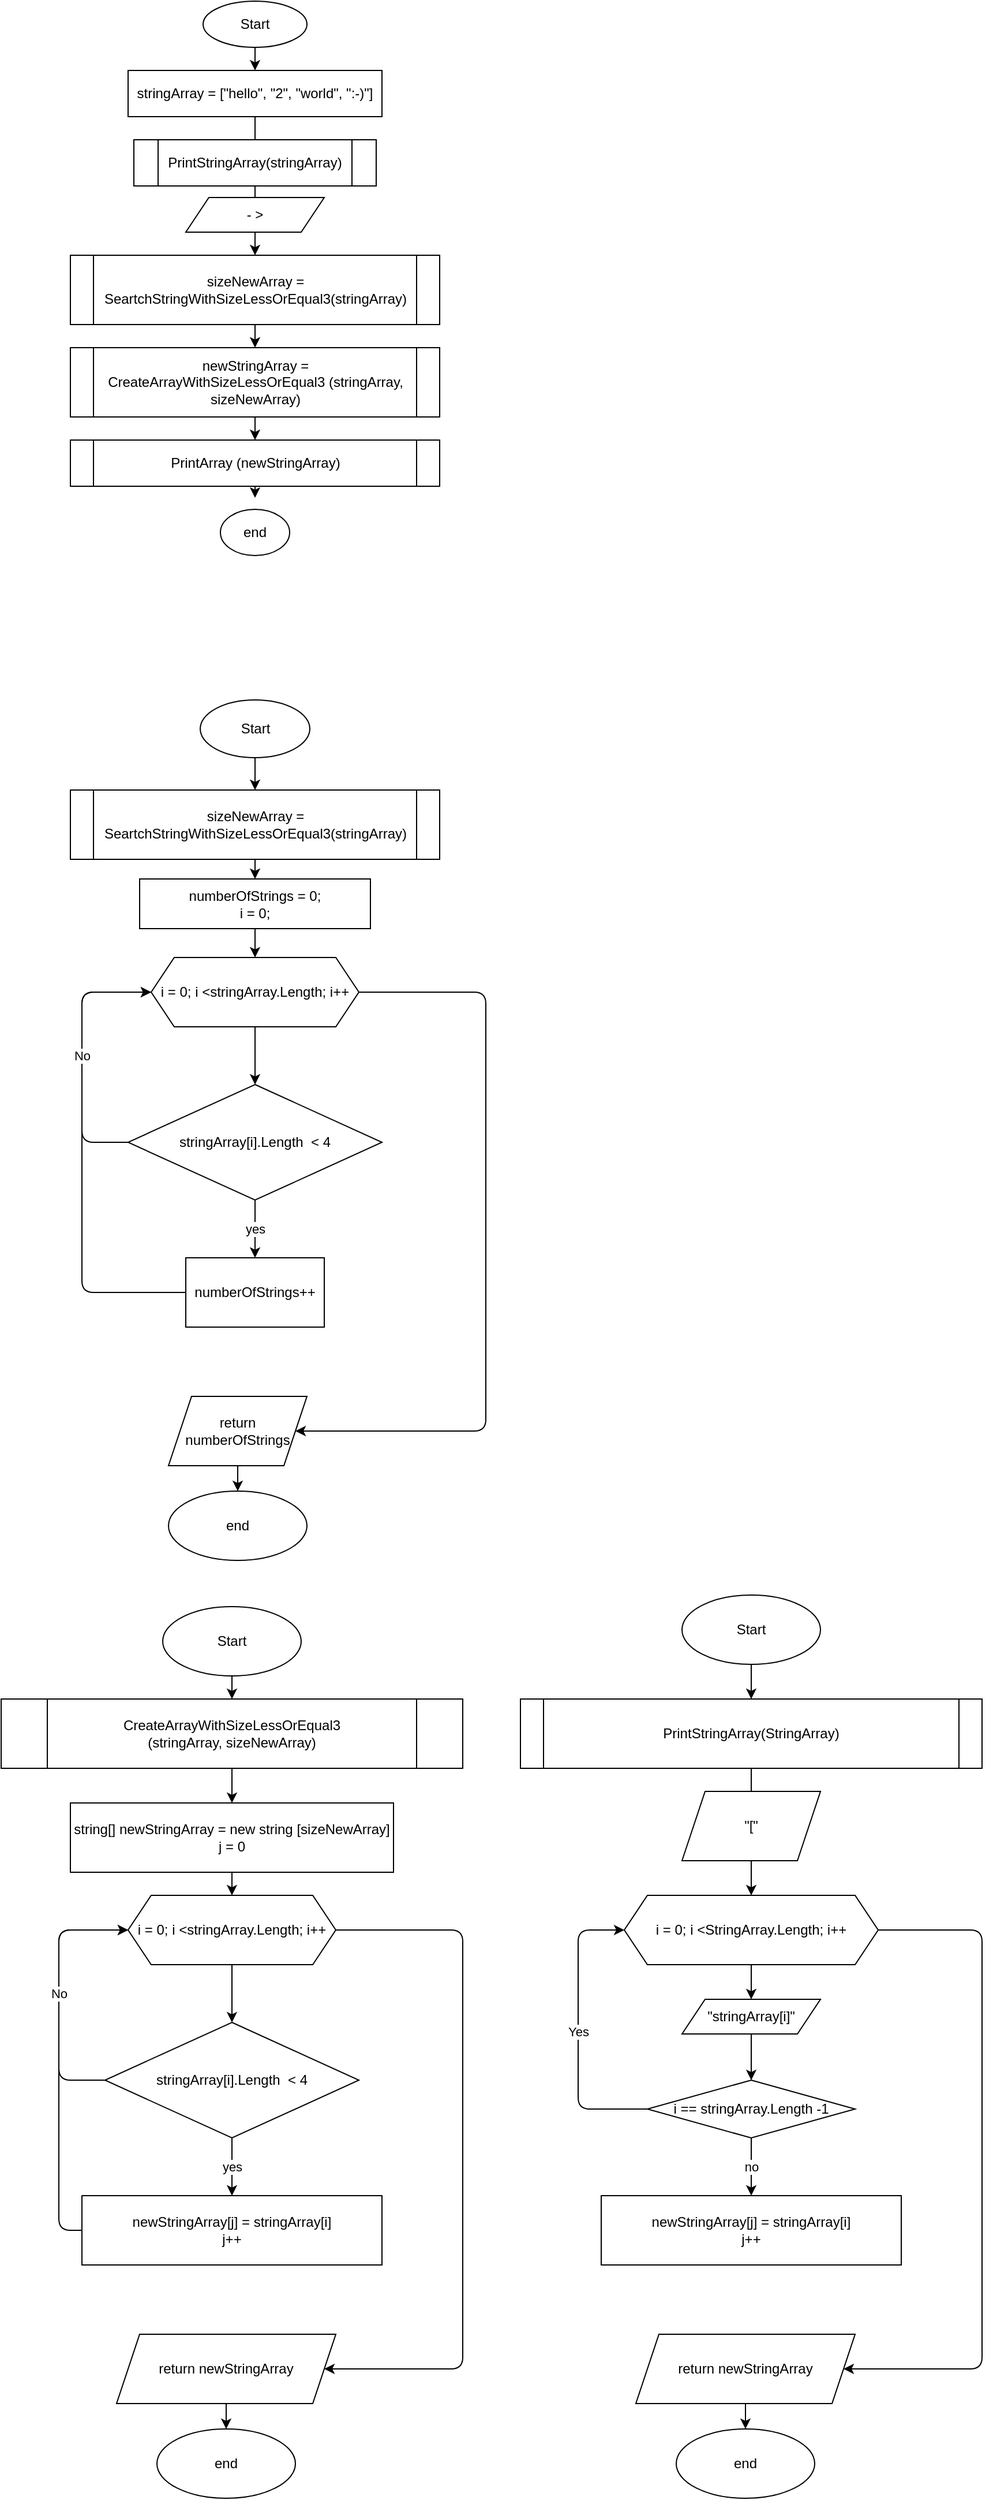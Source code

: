 <mxfile>
    <diagram id="iC0JJr8HZw7UeFh9X2iT" name="Страница 1">
        <mxGraphModel dx="1316" dy="1696" grid="1" gridSize="10" guides="1" tooltips="1" connect="1" arrows="1" fold="1" page="1" pageScale="1" pageWidth="827" pageHeight="1169" math="0" shadow="0">
            <root>
                <mxCell id="0"/>
                <mxCell id="1" parent="0"/>
                <mxCell id="6" value="" style="edgeStyle=none;html=1;" parent="1" source="2" target="5" edge="1">
                    <mxGeometry relative="1" as="geometry"/>
                </mxCell>
                <mxCell id="2" value="Start" style="ellipse;whiteSpace=wrap;html=1;" parent="1" vertex="1">
                    <mxGeometry x="115" y="-20" width="90" height="40" as="geometry"/>
                </mxCell>
                <mxCell id="8" value="" style="edgeStyle=none;html=1;startArrow=none;" parent="1" source="93" target="7" edge="1">
                    <mxGeometry relative="1" as="geometry"/>
                </mxCell>
                <mxCell id="5" value="stringArray = [&quot;hello&quot;, &quot;2&quot;, &quot;world&quot;, &quot;:-)&quot;]" style="whiteSpace=wrap;html=1;" parent="1" vertex="1">
                    <mxGeometry x="50" y="40" width="220" height="40" as="geometry"/>
                </mxCell>
                <mxCell id="14" value="" style="edgeStyle=none;html=1;entryX=0.5;entryY=0;entryDx=0;entryDy=0;" parent="1" source="7" target="33" edge="1">
                    <mxGeometry relative="1" as="geometry">
                        <mxPoint x="146.923" y="260" as="targetPoint"/>
                    </mxGeometry>
                </mxCell>
                <mxCell id="7" value="sizeNewArray = SeartchStringWithSizeLessOrEqual3(stringArray)" style="shape=process;whiteSpace=wrap;html=1;backgroundOutline=1;size=0.062;" parent="1" vertex="1">
                    <mxGeometry y="200" width="320" height="60" as="geometry"/>
                </mxCell>
                <mxCell id="12" value="" style="edgeStyle=none;html=1;" parent="1" source="10" target="11" edge="1">
                    <mxGeometry relative="1" as="geometry"/>
                </mxCell>
                <mxCell id="10" value="sizeNewArray = SeartchStringWithSizeLessOrEqual3(stringArray)" style="shape=process;whiteSpace=wrap;html=1;backgroundOutline=1;size=0.062;" parent="1" vertex="1">
                    <mxGeometry y="663" width="320" height="60" as="geometry"/>
                </mxCell>
                <mxCell id="11" value="numberOfStrings = 0;&lt;br&gt;i = 0;" style="whiteSpace=wrap;html=1;" parent="1" vertex="1">
                    <mxGeometry x="60" y="740" width="200" height="43" as="geometry"/>
                </mxCell>
                <mxCell id="19" value="" style="edgeStyle=none;html=1;exitX=0.5;exitY=1;exitDx=0;exitDy=0;" edge="1" parent="1" source="11" target="18">
                    <mxGeometry relative="1" as="geometry">
                        <mxPoint x="160" y="888" as="sourcePoint"/>
                    </mxGeometry>
                </mxCell>
                <mxCell id="21" value="" style="edgeStyle=none;html=1;" edge="1" parent="1" source="18" target="20">
                    <mxGeometry relative="1" as="geometry"/>
                </mxCell>
                <mxCell id="31" style="edgeStyle=none;html=1;" edge="1" parent="1" target="32">
                    <mxGeometry relative="1" as="geometry">
                        <mxPoint x="241" y="1218" as="targetPoint"/>
                        <mxPoint x="250" y="838" as="sourcePoint"/>
                        <Array as="points">
                            <mxPoint x="360" y="838"/>
                            <mxPoint x="360" y="1218"/>
                        </Array>
                    </mxGeometry>
                </mxCell>
                <mxCell id="18" value="i = 0; i &amp;lt;stringArray.Length; i++" style="shape=hexagon;perimeter=hexagonPerimeter2;whiteSpace=wrap;html=1;fixedSize=1;" vertex="1" parent="1">
                    <mxGeometry x="70" y="808" width="180" height="60" as="geometry"/>
                </mxCell>
                <mxCell id="20" value="stringArray[i].Length&amp;nbsp; &amp;lt; 4" style="rhombus;whiteSpace=wrap;html=1;" vertex="1" parent="1">
                    <mxGeometry x="50" y="918" width="220" height="100" as="geometry"/>
                </mxCell>
                <mxCell id="30" style="edgeStyle=none;html=1;" edge="1" parent="1" source="22">
                    <mxGeometry relative="1" as="geometry">
                        <mxPoint x="70" y="838" as="targetPoint"/>
                        <Array as="points">
                            <mxPoint x="10" y="1098"/>
                            <mxPoint x="10" y="838"/>
                        </Array>
                    </mxGeometry>
                </mxCell>
                <mxCell id="22" value="numberOfStrings++" style="whiteSpace=wrap;html=1;" vertex="1" parent="1">
                    <mxGeometry x="100" y="1068" width="120" height="60" as="geometry"/>
                </mxCell>
                <mxCell id="25" value="" style="endArrow=classic;html=1;entryX=0.5;entryY=0;entryDx=0;entryDy=0;exitX=0.5;exitY=1;exitDx=0;exitDy=0;" edge="1" parent="1" source="20" target="22">
                    <mxGeometry relative="1" as="geometry">
                        <mxPoint x="110" y="1028" as="sourcePoint"/>
                        <mxPoint x="210" y="1028" as="targetPoint"/>
                    </mxGeometry>
                </mxCell>
                <mxCell id="26" value="yes" style="edgeLabel;resizable=0;html=1;align=center;verticalAlign=middle;" connectable="0" vertex="1" parent="25">
                    <mxGeometry relative="1" as="geometry"/>
                </mxCell>
                <mxCell id="28" value="" style="endArrow=classic;html=1;entryX=0;entryY=0.5;entryDx=0;entryDy=0;exitX=0;exitY=0.5;exitDx=0;exitDy=0;" edge="1" parent="1" source="20" target="18">
                    <mxGeometry relative="1" as="geometry">
                        <mxPoint x="90" y="908" as="sourcePoint"/>
                        <mxPoint x="220" y="898" as="targetPoint"/>
                        <Array as="points">
                            <mxPoint x="10" y="968"/>
                            <mxPoint x="10" y="918"/>
                            <mxPoint x="10" y="838"/>
                        </Array>
                    </mxGeometry>
                </mxCell>
                <mxCell id="29" value="No" style="edgeLabel;resizable=0;html=1;align=center;verticalAlign=middle;" connectable="0" vertex="1" parent="28">
                    <mxGeometry relative="1" as="geometry"/>
                </mxCell>
                <mxCell id="44" value="" style="edgeStyle=none;html=1;" edge="1" parent="1" source="32" target="43">
                    <mxGeometry relative="1" as="geometry"/>
                </mxCell>
                <mxCell id="32" value="return numberOfStrings" style="shape=parallelogram;perimeter=parallelogramPerimeter;whiteSpace=wrap;html=1;fixedSize=1;" vertex="1" parent="1">
                    <mxGeometry x="85" y="1188" width="120" height="60" as="geometry"/>
                </mxCell>
                <mxCell id="37" value="" style="edgeStyle=none;html=1;" edge="1" parent="1" source="33" target="36">
                    <mxGeometry relative="1" as="geometry"/>
                </mxCell>
                <mxCell id="33" value="&lt;span&gt;newStringArray = CreateArrayWithSizeLessOrEqual3 (stringArray, sizeNewArray)&lt;/span&gt;" style="shape=process;whiteSpace=wrap;html=1;backgroundOutline=1;size=0.062;" vertex="1" parent="1">
                    <mxGeometry y="280" width="320" height="60" as="geometry"/>
                </mxCell>
                <mxCell id="40" value="" style="edgeStyle=none;html=1;" edge="1" parent="1" source="36">
                    <mxGeometry relative="1" as="geometry">
                        <mxPoint x="160" y="410" as="targetPoint"/>
                    </mxGeometry>
                </mxCell>
                <mxCell id="36" value="PrintArray (newStringArray)" style="shape=process;whiteSpace=wrap;html=1;backgroundOutline=1;size=0.062;" vertex="1" parent="1">
                    <mxGeometry y="360" width="320" height="40" as="geometry"/>
                </mxCell>
                <mxCell id="39" value="end" style="ellipse;whiteSpace=wrap;html=1;" vertex="1" parent="1">
                    <mxGeometry x="130" y="420" width="60" height="40" as="geometry"/>
                </mxCell>
                <mxCell id="42" value="" style="edgeStyle=none;html=1;" edge="1" parent="1" source="41" target="10">
                    <mxGeometry relative="1" as="geometry">
                        <mxPoint x="160" y="660" as="targetPoint"/>
                    </mxGeometry>
                </mxCell>
                <mxCell id="41" value="Start" style="ellipse;whiteSpace=wrap;html=1;" vertex="1" parent="1">
                    <mxGeometry x="112.5" y="585" width="95" height="50" as="geometry"/>
                </mxCell>
                <mxCell id="43" value="end" style="ellipse;whiteSpace=wrap;html=1;" vertex="1" parent="1">
                    <mxGeometry x="85" y="1270" width="120" height="60" as="geometry"/>
                </mxCell>
                <mxCell id="47" value="" style="edgeStyle=none;html=1;" edge="1" parent="1" source="45" target="46">
                    <mxGeometry relative="1" as="geometry"/>
                </mxCell>
                <mxCell id="45" value="Start" style="ellipse;whiteSpace=wrap;html=1;" vertex="1" parent="1">
                    <mxGeometry x="80" y="1370" width="120" height="60" as="geometry"/>
                </mxCell>
                <mxCell id="49" value="" style="edgeStyle=none;html=1;" edge="1" parent="1" source="46" target="48">
                    <mxGeometry relative="1" as="geometry"/>
                </mxCell>
                <mxCell id="46" value="&lt;span&gt;CreateArrayWithSizeLessOrEqual3 &lt;br&gt;(stringArray, sizeNewArray)&lt;/span&gt;" style="shape=process;whiteSpace=wrap;html=1;backgroundOutline=1;" vertex="1" parent="1">
                    <mxGeometry x="-60" y="1450" width="400" height="60" as="geometry"/>
                </mxCell>
                <mxCell id="61" value="" style="edgeStyle=none;html=1;" edge="1" parent="1" source="48" target="52">
                    <mxGeometry relative="1" as="geometry"/>
                </mxCell>
                <mxCell id="48" value="string[] newStringArray = new string [sizeNewArray]&lt;br&gt;j = 0" style="whiteSpace=wrap;html=1;" vertex="1" parent="1">
                    <mxGeometry y="1540" width="280" height="60" as="geometry"/>
                </mxCell>
                <mxCell id="50" value="" style="edgeStyle=none;html=1;" edge="1" parent="1" source="52" target="53">
                    <mxGeometry relative="1" as="geometry"/>
                </mxCell>
                <mxCell id="51" style="edgeStyle=none;html=1;" edge="1" parent="1" target="60">
                    <mxGeometry relative="1" as="geometry">
                        <mxPoint x="221" y="2030" as="targetPoint"/>
                        <mxPoint x="230" y="1650" as="sourcePoint"/>
                        <Array as="points">
                            <mxPoint x="340" y="1650"/>
                            <mxPoint x="340" y="2030"/>
                        </Array>
                    </mxGeometry>
                </mxCell>
                <mxCell id="52" value="i = 0; i &amp;lt;stringArray.Length; i++" style="shape=hexagon;perimeter=hexagonPerimeter2;whiteSpace=wrap;html=1;fixedSize=1;" vertex="1" parent="1">
                    <mxGeometry x="50" y="1620" width="180" height="60" as="geometry"/>
                </mxCell>
                <mxCell id="53" value="stringArray[i].Length&amp;nbsp; &amp;lt; 4" style="rhombus;whiteSpace=wrap;html=1;" vertex="1" parent="1">
                    <mxGeometry x="30" y="1730" width="220" height="100" as="geometry"/>
                </mxCell>
                <mxCell id="54" style="edgeStyle=none;html=1;" edge="1" parent="1" source="55">
                    <mxGeometry relative="1" as="geometry">
                        <mxPoint x="50" y="1650" as="targetPoint"/>
                        <Array as="points">
                            <mxPoint x="-10" y="1910"/>
                            <mxPoint x="-10" y="1650"/>
                        </Array>
                    </mxGeometry>
                </mxCell>
                <mxCell id="55" value="newStringArray[j] = stringArray[i]&lt;br&gt;j++" style="whiteSpace=wrap;html=1;" vertex="1" parent="1">
                    <mxGeometry x="10" y="1880" width="260" height="60" as="geometry"/>
                </mxCell>
                <mxCell id="56" value="" style="endArrow=classic;html=1;entryX=0.5;entryY=0;entryDx=0;entryDy=0;exitX=0.5;exitY=1;exitDx=0;exitDy=0;" edge="1" parent="1" source="53" target="55">
                    <mxGeometry relative="1" as="geometry">
                        <mxPoint x="90" y="1840" as="sourcePoint"/>
                        <mxPoint x="190" y="1840" as="targetPoint"/>
                    </mxGeometry>
                </mxCell>
                <mxCell id="57" value="yes" style="edgeLabel;resizable=0;html=1;align=center;verticalAlign=middle;" connectable="0" vertex="1" parent="56">
                    <mxGeometry relative="1" as="geometry"/>
                </mxCell>
                <mxCell id="58" value="" style="endArrow=classic;html=1;entryX=0;entryY=0.5;entryDx=0;entryDy=0;exitX=0;exitY=0.5;exitDx=0;exitDy=0;" edge="1" parent="1" source="53" target="52">
                    <mxGeometry relative="1" as="geometry">
                        <mxPoint x="70" y="1720" as="sourcePoint"/>
                        <mxPoint x="200" y="1710" as="targetPoint"/>
                        <Array as="points">
                            <mxPoint x="-10" y="1780"/>
                            <mxPoint x="-10" y="1730"/>
                            <mxPoint x="-10" y="1650"/>
                        </Array>
                    </mxGeometry>
                </mxCell>
                <mxCell id="59" value="No" style="edgeLabel;resizable=0;html=1;align=center;verticalAlign=middle;" connectable="0" vertex="1" parent="58">
                    <mxGeometry relative="1" as="geometry"/>
                </mxCell>
                <mxCell id="60" value="return newStringArray" style="shape=parallelogram;perimeter=parallelogramPerimeter;whiteSpace=wrap;html=1;fixedSize=1;" vertex="1" parent="1">
                    <mxGeometry x="40" y="2000" width="190" height="60" as="geometry"/>
                </mxCell>
                <mxCell id="62" value="" style="edgeStyle=none;html=1;" edge="1" parent="1" target="63">
                    <mxGeometry relative="1" as="geometry">
                        <mxPoint x="135" y="2060" as="sourcePoint"/>
                    </mxGeometry>
                </mxCell>
                <mxCell id="63" value="end" style="ellipse;whiteSpace=wrap;html=1;" vertex="1" parent="1">
                    <mxGeometry x="75" y="2082" width="120" height="60" as="geometry"/>
                </mxCell>
                <mxCell id="64" value="" style="edgeStyle=none;html=1;" edge="1" parent="1" source="65" target="67">
                    <mxGeometry relative="1" as="geometry"/>
                </mxCell>
                <mxCell id="65" value="Start" style="ellipse;whiteSpace=wrap;html=1;" vertex="1" parent="1">
                    <mxGeometry x="530" y="1360" width="120" height="60" as="geometry"/>
                </mxCell>
                <mxCell id="66" value="" style="edgeStyle=none;html=1;entryX=0.5;entryY=0;entryDx=0;entryDy=0;startArrow=none;" edge="1" parent="1" source="83" target="72">
                    <mxGeometry relative="1" as="geometry">
                        <mxPoint x="590" y="1540" as="targetPoint"/>
                    </mxGeometry>
                </mxCell>
                <mxCell id="67" value="PrintStringArray(StringArray)" style="shape=process;whiteSpace=wrap;html=1;backgroundOutline=1;size=0.05;" vertex="1" parent="1">
                    <mxGeometry x="390" y="1450" width="400" height="60" as="geometry"/>
                </mxCell>
                <mxCell id="70" value="" style="edgeStyle=none;html=1;startArrow=none;" edge="1" parent="1" source="85" target="73">
                    <mxGeometry relative="1" as="geometry"/>
                </mxCell>
                <mxCell id="71" style="edgeStyle=none;html=1;" edge="1" parent="1" target="80">
                    <mxGeometry relative="1" as="geometry">
                        <mxPoint x="671" y="2030" as="targetPoint"/>
                        <mxPoint x="680" y="1650" as="sourcePoint"/>
                        <Array as="points">
                            <mxPoint x="790" y="1650"/>
                            <mxPoint x="790" y="2030"/>
                        </Array>
                    </mxGeometry>
                </mxCell>
                <mxCell id="95" value="" style="edgeStyle=none;html=1;" edge="1" parent="1" source="72" target="85">
                    <mxGeometry relative="1" as="geometry"/>
                </mxCell>
                <mxCell id="72" value="i = 0; i &amp;lt;StringArray.Length; i++" style="shape=hexagon;perimeter=hexagonPerimeter2;whiteSpace=wrap;html=1;fixedSize=1;" vertex="1" parent="1">
                    <mxGeometry x="480" y="1620" width="220" height="60" as="geometry"/>
                </mxCell>
                <mxCell id="73" value="i == stringArray.Length -1" style="rhombus;whiteSpace=wrap;html=1;" vertex="1" parent="1">
                    <mxGeometry x="500" y="1780" width="180" height="50" as="geometry"/>
                </mxCell>
                <mxCell id="75" value="newStringArray[j] = stringArray[i]&lt;br&gt;j++" style="whiteSpace=wrap;html=1;" vertex="1" parent="1">
                    <mxGeometry x="460" y="1880" width="260" height="60" as="geometry"/>
                </mxCell>
                <mxCell id="76" value="" style="endArrow=classic;html=1;entryX=0.5;entryY=0;entryDx=0;entryDy=0;exitX=0.5;exitY=1;exitDx=0;exitDy=0;" edge="1" parent="1" source="73" target="75">
                    <mxGeometry relative="1" as="geometry">
                        <mxPoint x="540" y="1840" as="sourcePoint"/>
                        <mxPoint x="640" y="1840" as="targetPoint"/>
                        <Array as="points">
                            <mxPoint x="590" y="1860"/>
                        </Array>
                    </mxGeometry>
                </mxCell>
                <mxCell id="77" value="no" style="edgeLabel;resizable=0;html=1;align=center;verticalAlign=middle;" connectable="0" vertex="1" parent="76">
                    <mxGeometry relative="1" as="geometry"/>
                </mxCell>
                <mxCell id="80" value="return newStringArray" style="shape=parallelogram;perimeter=parallelogramPerimeter;whiteSpace=wrap;html=1;fixedSize=1;" vertex="1" parent="1">
                    <mxGeometry x="490" y="2000" width="190" height="60" as="geometry"/>
                </mxCell>
                <mxCell id="81" value="" style="edgeStyle=none;html=1;" edge="1" parent="1" target="82">
                    <mxGeometry relative="1" as="geometry">
                        <mxPoint x="585" y="2060" as="sourcePoint"/>
                    </mxGeometry>
                </mxCell>
                <mxCell id="82" value="end" style="ellipse;whiteSpace=wrap;html=1;" vertex="1" parent="1">
                    <mxGeometry x="525" y="2082" width="120" height="60" as="geometry"/>
                </mxCell>
                <mxCell id="83" value="&quot;[&quot;" style="shape=parallelogram;perimeter=parallelogramPerimeter;whiteSpace=wrap;html=1;fixedSize=1;" vertex="1" parent="1">
                    <mxGeometry x="530" y="1530" width="120" height="60" as="geometry"/>
                </mxCell>
                <mxCell id="84" value="" style="edgeStyle=none;html=1;entryX=0.5;entryY=0;entryDx=0;entryDy=0;endArrow=none;" edge="1" parent="1" source="67" target="83">
                    <mxGeometry relative="1" as="geometry">
                        <mxPoint x="590" y="1510" as="sourcePoint"/>
                        <mxPoint x="590" y="1620" as="targetPoint"/>
                    </mxGeometry>
                </mxCell>
                <mxCell id="85" value="&lt;span&gt;&quot;stringArray[i]&quot;&lt;/span&gt;" style="shape=parallelogram;perimeter=parallelogramPerimeter;whiteSpace=wrap;html=1;fixedSize=1;" vertex="1" parent="1">
                    <mxGeometry x="530" y="1710" width="120" height="30" as="geometry"/>
                </mxCell>
                <mxCell id="88" value="" style="endArrow=classic;html=1;entryX=0;entryY=0.5;entryDx=0;entryDy=0;exitX=0;exitY=0.5;exitDx=0;exitDy=0;" edge="1" parent="1" source="73" target="72">
                    <mxGeometry relative="1" as="geometry">
                        <mxPoint x="400" y="1805" as="sourcePoint"/>
                        <mxPoint x="400" y="1805" as="targetPoint"/>
                        <Array as="points">
                            <mxPoint x="440" y="1805"/>
                            <mxPoint x="440" y="1740"/>
                            <mxPoint x="440" y="1650"/>
                        </Array>
                    </mxGeometry>
                </mxCell>
                <mxCell id="89" value="Yes" style="edgeLabel;resizable=0;html=1;align=center;verticalAlign=middle;" connectable="0" vertex="1" parent="88">
                    <mxGeometry relative="1" as="geometry"/>
                </mxCell>
                <mxCell id="90" value="PrintStringArray(stringArray)" style="shape=process;whiteSpace=wrap;html=1;backgroundOutline=1;" vertex="1" parent="1">
                    <mxGeometry x="55" y="100" width="210" height="40" as="geometry"/>
                </mxCell>
                <mxCell id="92" value="" style="edgeStyle=none;html=1;endArrow=none;" edge="1" parent="1" source="5" target="90">
                    <mxGeometry relative="1" as="geometry">
                        <mxPoint x="159.091" y="80" as="sourcePoint"/>
                        <mxPoint x="151.364" y="250" as="targetPoint"/>
                    </mxGeometry>
                </mxCell>
                <mxCell id="93" value="- &amp;gt;" style="shape=parallelogram;perimeter=parallelogramPerimeter;whiteSpace=wrap;html=1;fixedSize=1;" vertex="1" parent="1">
                    <mxGeometry x="100" y="150" width="120" height="30" as="geometry"/>
                </mxCell>
                <mxCell id="94" value="" style="edgeStyle=none;html=1;startArrow=none;endArrow=none;" edge="1" parent="1" source="90" target="93">
                    <mxGeometry relative="1" as="geometry">
                        <mxPoint x="158.75" y="140" as="sourcePoint"/>
                        <mxPoint x="151.875" y="250" as="targetPoint"/>
                    </mxGeometry>
                </mxCell>
            </root>
        </mxGraphModel>
    </diagram>
</mxfile>